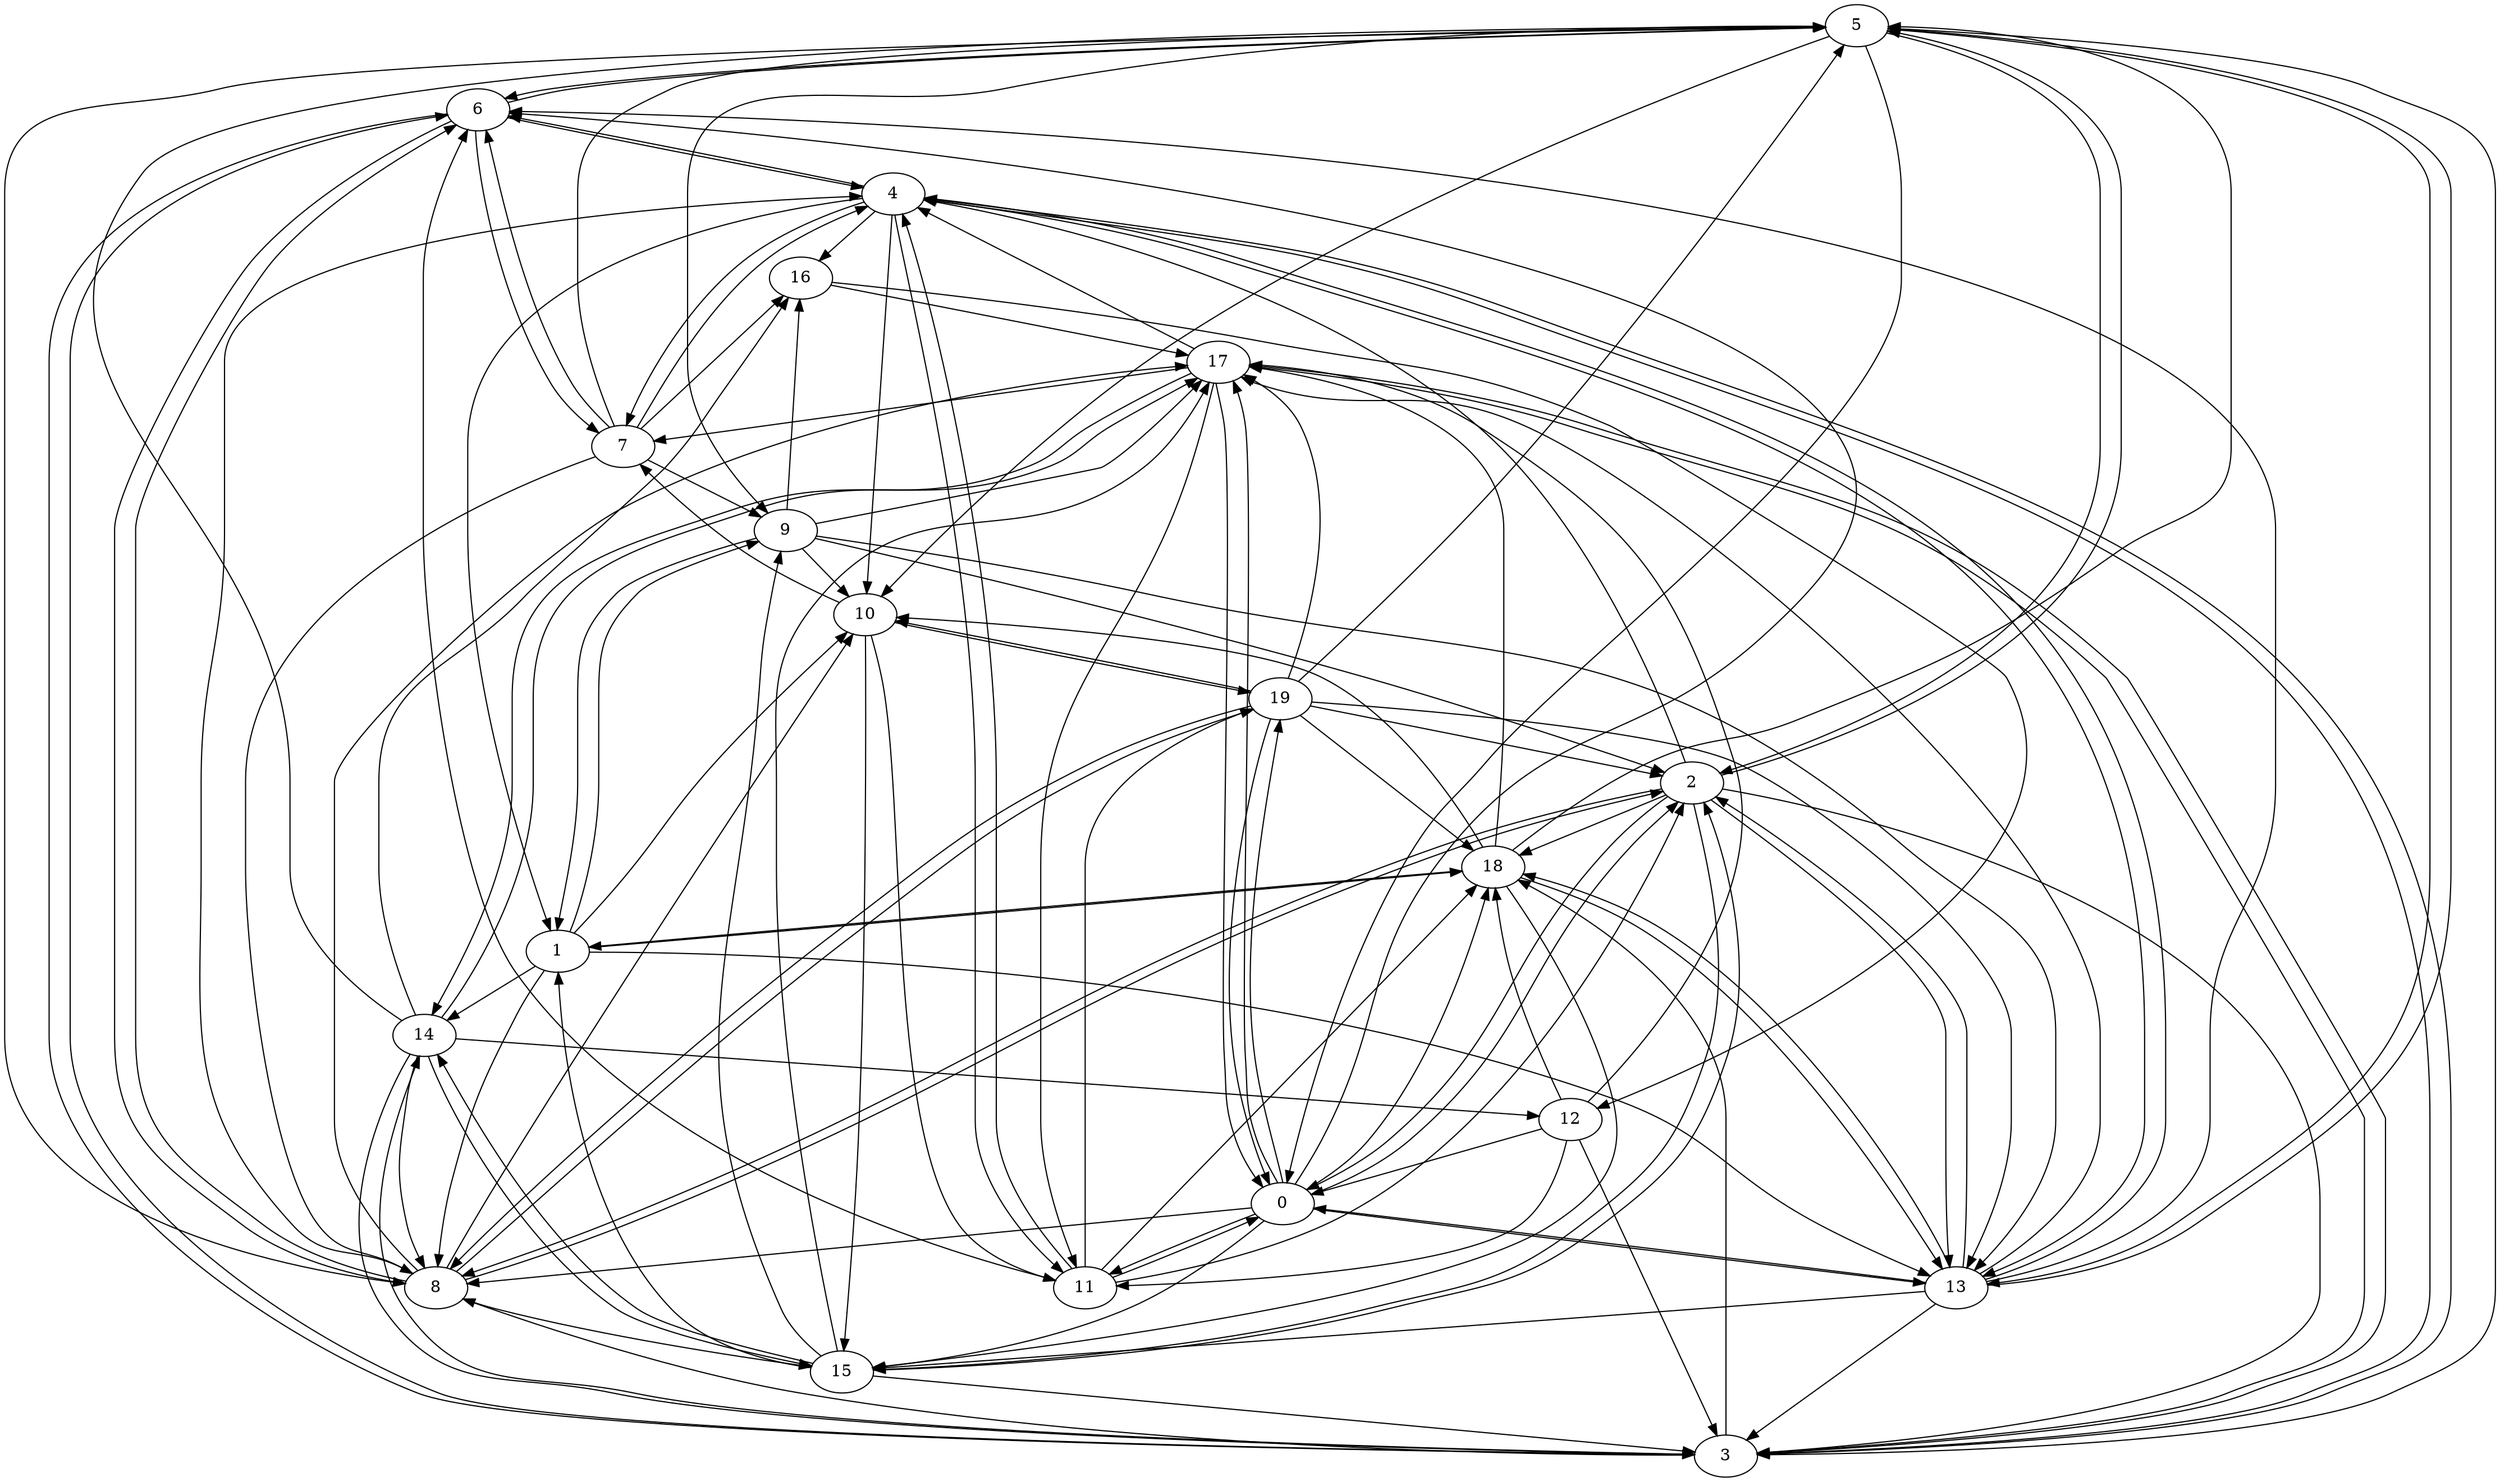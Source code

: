 digraph {5 -> 6[Label=1];
5 -> 10[Label=1];
6 -> 8[Label=1];
7 -> 8[Label=1];
9 -> 10[Label=1];
9 -> 13[Label=1];
15 -> 14[Label=1];
17 -> 3[Label=1];
17 -> 11[Label=1];
19 -> 8[Label=1];
0 -> 8[Label=2];
1 -> 8[Label=2];
1 -> 13[Label=2];
1 -> 18[Label=2];
2 -> 18[Label=2];
3 -> 8[Label=2];
3 -> 17[Label=2];
3 -> 18[Label=2];
4 -> 6[Label=2];
7 -> 6[Label=2];
7 -> 16[Label=2];
9 -> 1[Label=2];
9 -> 17[Label=2];
10 -> 7[Label=2];
10 -> 15[Label=2];
12 -> 3[Label=2];
12 -> 17[Label=2];
12 -> 18[Label=2];
13 -> 6[Label=2];
13 -> 18[Label=2];
19 -> 5[Label=2];
19 -> 18[Label=2];
0 -> 2[Label=3];
6 -> 5[Label=3];
7 -> 4[Label=3];
11 -> 19[Label=3];
13 -> 0[Label=3];
13 -> 2[Label=3];
13 -> 4[Label=3];
18 -> 13[Label=3];
19 -> 2[Label=3];
2 -> 0[Label=4];
2 -> 8[Label=4];
2 -> 13[Label=4];
4 -> 3[Label=4];
6 -> 7[Label=4];
8 -> 4[Label=4];
9 -> 2[Label=4];
11 -> 0[Label=4];
11 -> 2[Label=4];
15 -> 3[Label=4];
17 -> 7[Label=4];
18 -> 10[Label=4];
0 -> 13[Label=5];
0 -> 15[Label=5];
1 -> 9[Label=5];
7 -> 9[Label=5];
8 -> 17[Label=5];
8 -> 19[Label=5];
10 -> 11[Label=5];
16 -> 12[Label=5];
18 -> 1[Label=5];
0 -> 19[Label=6];
1 -> 14[Label=6];
2 -> 5[Label=6];
2 -> 15[Label=6];
4 -> 7[Label=6];
4 -> 11[Label=6];
5 -> 2[Label=6];
5 -> 3[Label=6];
5 -> 13[Label=6];
6 -> 4[Label=6];
8 -> 10[Label=6];
8 -> 15[Label=6];
9 -> 16[Label=6];
15 -> 9[Label=6];
18 -> 5[Label=6];
19 -> 0[Label=6];
19 -> 10[Label=6];
0 -> 6[Label=7];
0 -> 11[Label=7];
0 -> 17[Label=7];
2 -> 4[Label=7];
4 -> 10[Label=7];
4 -> 16[Label=7];
5 -> 8[Label=7];
5 -> 9[Label=7];
10 -> 19[Label=7];
13 -> 3[Label=7];
14 -> 12[Label=7];
15 -> 1[Label=7];
15 -> 2[Label=7];
17 -> 0[Label=7];
19 -> 13[Label=7];
2 -> 3[Label=8];
3 -> 14[Label=8];
4 -> 1[Label=8];
7 -> 5[Label=8];
8 -> 6[Label=8];
12 -> 11[Label=8];
14 -> 16[Label=8];
16 -> 17[Label=8];
18 -> 15[Label=8];
19 -> 17[Label=8];
1 -> 10[Label=9];
4 -> 13[Label=9];
8 -> 2[Label=9];
11 -> 4[Label=9];
11 -> 6[Label=9];
11 -> 18[Label=9];
14 -> 15[Label=9];
17 -> 14[Label=9];
18 -> 17[Label=9];
0 -> 18[Label=10];
3 -> 4[Label=10];
3 -> 6[Label=10];
5 -> 0[Label=10];
6 -> 3[Label=10];
12 -> 0[Label=10];
13 -> 5[Label=10];
13 -> 15[Label=10];
13 -> 17[Label=10];
14 -> 3[Label=10];
14 -> 5[Label=10];
14 -> 8[Label=10];
14 -> 17[Label=10];
15 -> 17[Label=10];
17 -> 4[Label=10];
}